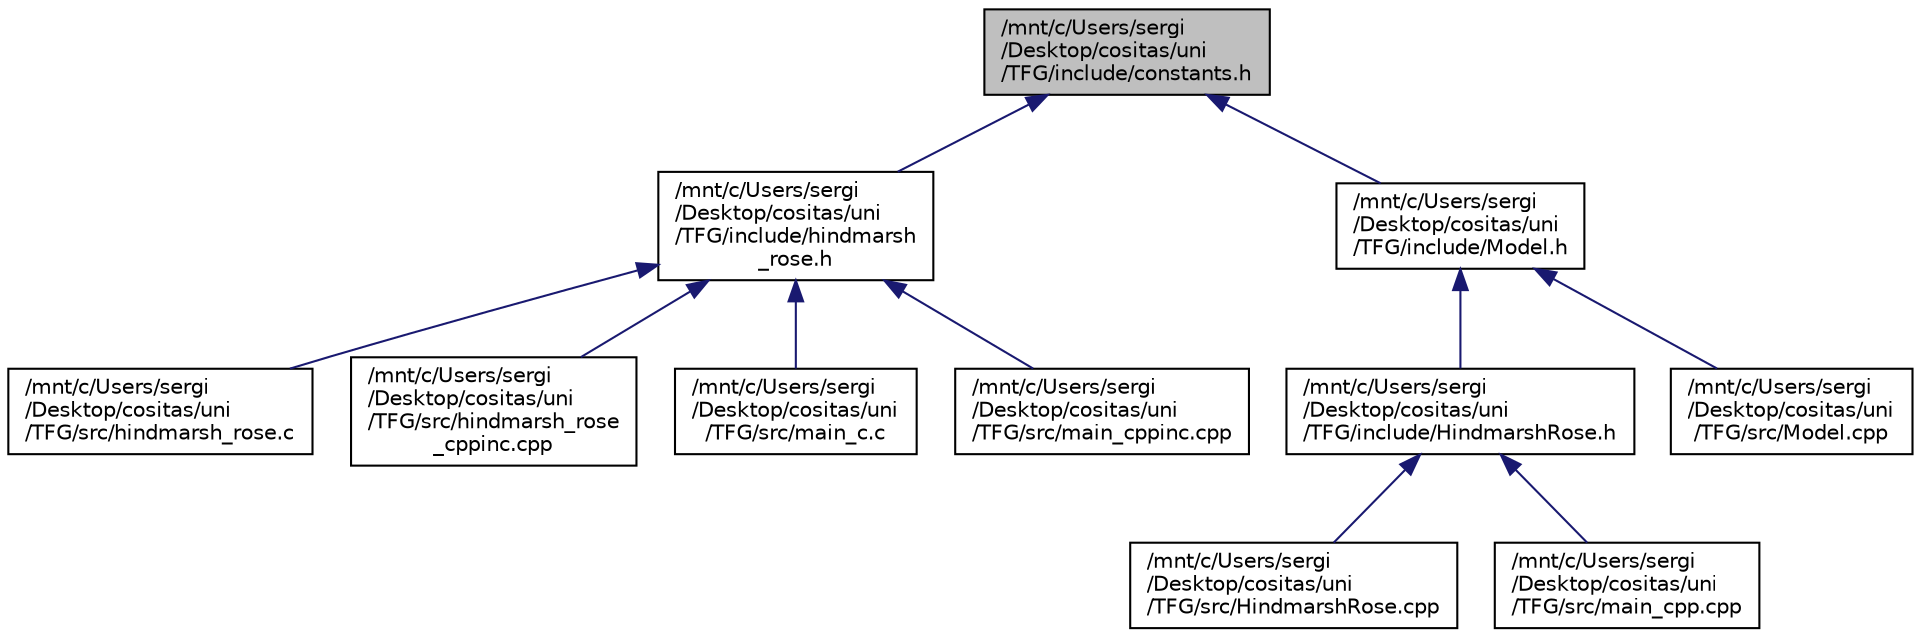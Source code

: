 digraph "/mnt/c/Users/sergi/Desktop/cositas/uni/TFG/include/constants.h"
{
 // LATEX_PDF_SIZE
  edge [fontname="Helvetica",fontsize="10",labelfontname="Helvetica",labelfontsize="10"];
  node [fontname="Helvetica",fontsize="10",shape=record];
  Node1 [label="/mnt/c/Users/sergi\l/Desktop/cositas/uni\l/TFG/include/constants.h",height=0.2,width=0.4,color="black", fillcolor="grey75", style="filled", fontcolor="black",tooltip="Definition file for constants used in the code."];
  Node1 -> Node2 [dir="back",color="midnightblue",fontsize="10",style="solid",fontname="Helvetica"];
  Node2 [label="/mnt/c/Users/sergi\l/Desktop/cositas/uni\l/TFG/include/hindmarsh\l_rose.h",height=0.2,width=0.4,color="black", fillcolor="white", style="filled",URL="$hindmarsh__rose_8h.html",tooltip="Definition file for the c functions."];
  Node2 -> Node3 [dir="back",color="midnightblue",fontsize="10",style="solid",fontname="Helvetica"];
  Node3 [label="/mnt/c/Users/sergi\l/Desktop/cositas/uni\l/TFG/src/hindmarsh_rose.c",height=0.2,width=0.4,color="black", fillcolor="white", style="filled",URL="$hindmarsh__rose_8c.html",tooltip="Implementation file in c of the functions for Hindmarsh-Rose model."];
  Node2 -> Node4 [dir="back",color="midnightblue",fontsize="10",style="solid",fontname="Helvetica"];
  Node4 [label="/mnt/c/Users/sergi\l/Desktop/cositas/uni\l/TFG/src/hindmarsh_rose\l_cppinc.cpp",height=0.2,width=0.4,color="black", fillcolor="white", style="filled",URL="$hindmarsh__rose__cppinc_8cpp.html",tooltip="Implementation file in c of the functions for Hindmarsh-Rose model but compiled in c."];
  Node2 -> Node5 [dir="back",color="midnightblue",fontsize="10",style="solid",fontname="Helvetica"];
  Node5 [label="/mnt/c/Users/sergi\l/Desktop/cositas/uni\l/TFG/src/main_c.c",height=0.2,width=0.4,color="black", fillcolor="white", style="filled",URL="$main__c_8c.html",tooltip="Main file for the execution of the Hindmarsh-Rose model in c."];
  Node2 -> Node6 [dir="back",color="midnightblue",fontsize="10",style="solid",fontname="Helvetica"];
  Node6 [label="/mnt/c/Users/sergi\l/Desktop/cositas/uni\l/TFG/src/main_cppinc.cpp",height=0.2,width=0.4,color="black", fillcolor="white", style="filled",URL="$main__cppinc_8cpp.html",tooltip="Main file for the execution of the Hindmarsh-Rose model in c but compiled in c++."];
  Node1 -> Node7 [dir="back",color="midnightblue",fontsize="10",style="solid",fontname="Helvetica"];
  Node7 [label="/mnt/c/Users/sergi\l/Desktop/cositas/uni\l/TFG/include/Model.h",height=0.2,width=0.4,color="black", fillcolor="white", style="filled",URL="$Model_8h.html",tooltip="Definition file for the model class."];
  Node7 -> Node8 [dir="back",color="midnightblue",fontsize="10",style="solid",fontname="Helvetica"];
  Node8 [label="/mnt/c/Users/sergi\l/Desktop/cositas/uni\l/TFG/include/HindmarshRose.h",height=0.2,width=0.4,color="black", fillcolor="white", style="filled",URL="$HindmarshRose_8h.html",tooltip="Definition file for the Hindmarsh-Rose model class."];
  Node8 -> Node9 [dir="back",color="midnightblue",fontsize="10",style="solid",fontname="Helvetica"];
  Node9 [label="/mnt/c/Users/sergi\l/Desktop/cositas/uni\l/TFG/src/HindmarshRose.cpp",height=0.2,width=0.4,color="black", fillcolor="white", style="filled",URL="$HindmarshRose_8cpp.html",tooltip="Implementation file in c++ for the class of Hindmarsh-Rose model class."];
  Node8 -> Node10 [dir="back",color="midnightblue",fontsize="10",style="solid",fontname="Helvetica"];
  Node10 [label="/mnt/c/Users/sergi\l/Desktop/cositas/uni\l/TFG/src/main_cpp.cpp",height=0.2,width=0.4,color="black", fillcolor="white", style="filled",URL="$main__cpp_8cpp.html",tooltip="Main file for the execution of the Hindmarsh-Rose model in c++."];
  Node7 -> Node11 [dir="back",color="midnightblue",fontsize="10",style="solid",fontname="Helvetica"];
  Node11 [label="/mnt/c/Users/sergi\l/Desktop/cositas/uni\l/TFG/src/Model.cpp",height=0.2,width=0.4,color="black", fillcolor="white", style="filled",URL="$Model_8cpp.html",tooltip="Implementation file in c++ for the class of Model class."];
}
